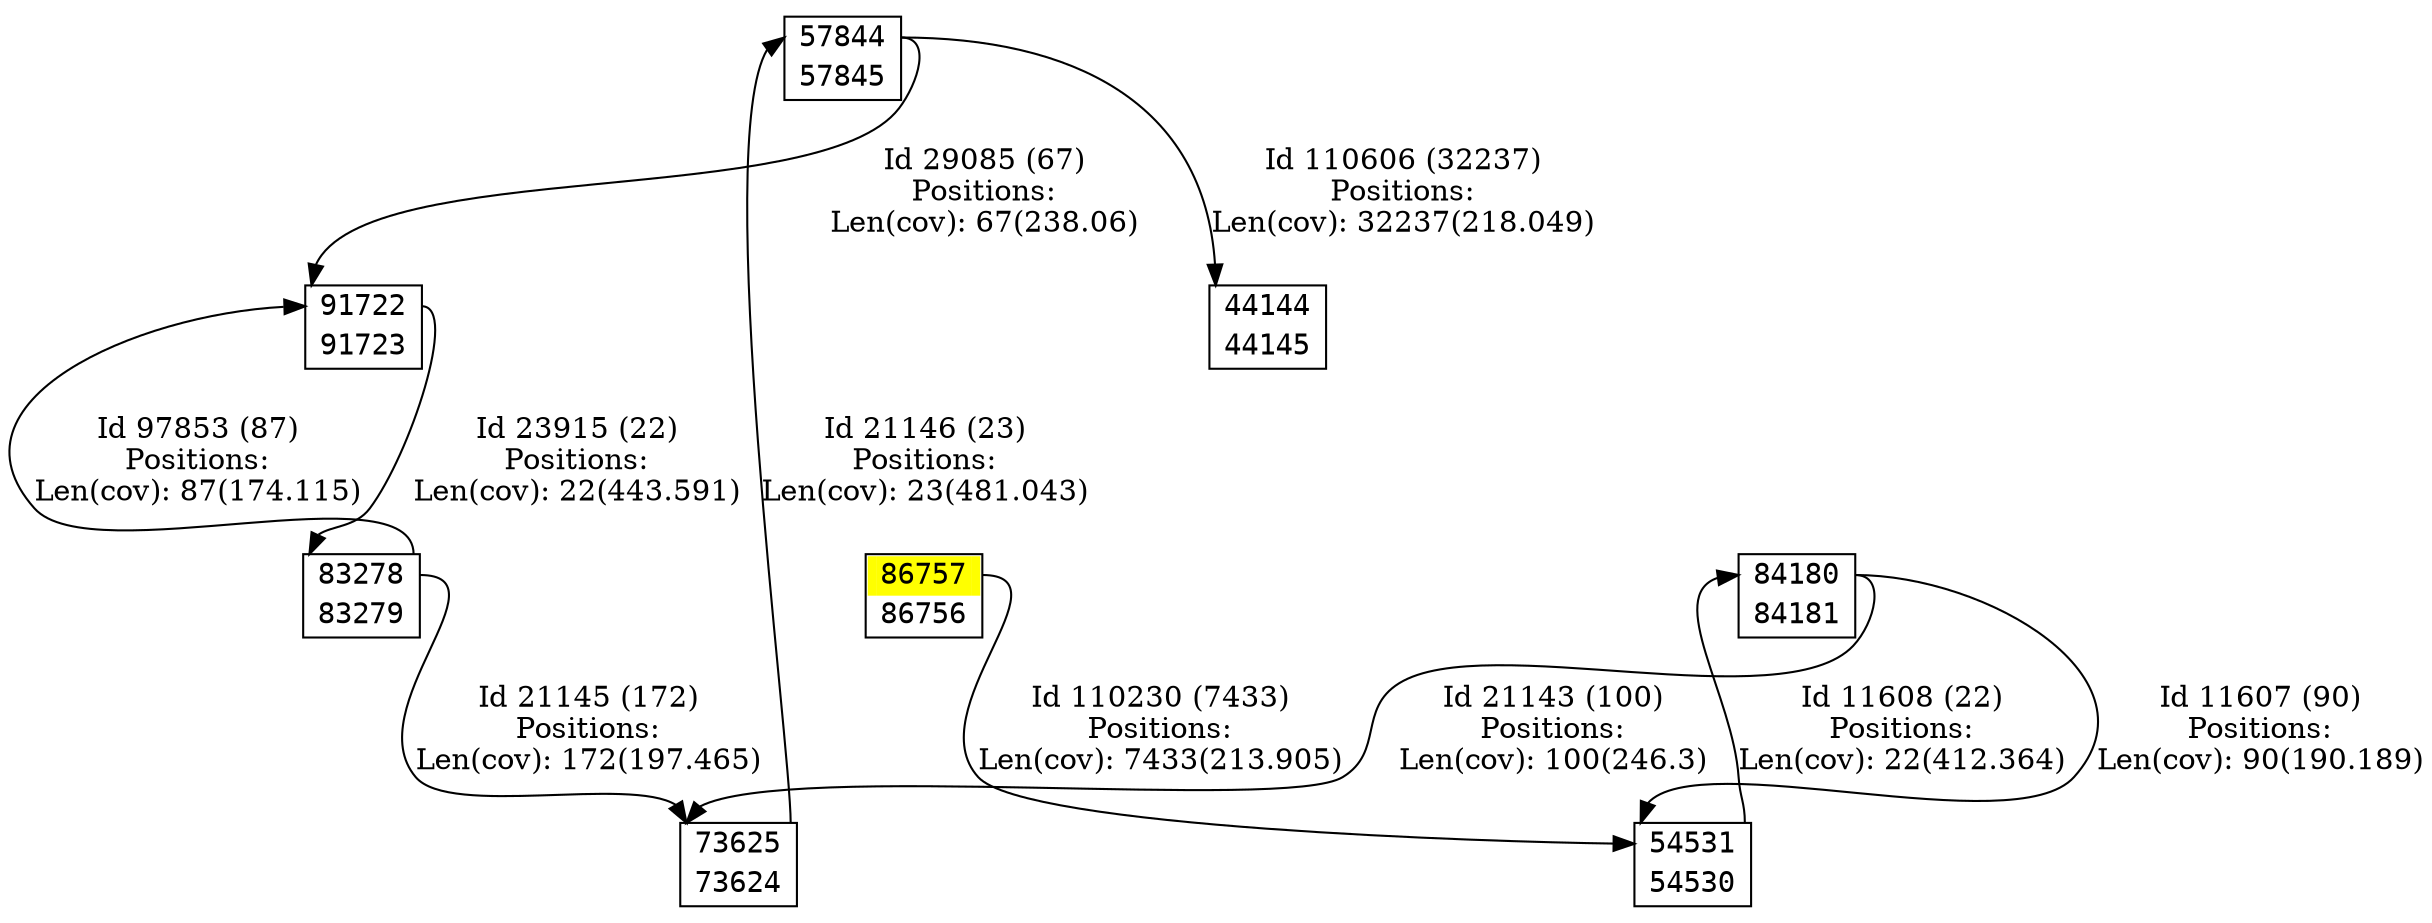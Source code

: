 digraph graph_picture {
node[fontname=<Courier> ,penwidth=<1.8> ,shape=<plaintext> ]
vertex_44144_44145[label=<<TABLE BORDER="1" CELLSPACING="0" >
<TR><TD BORDER="0" PORT = "port_44144_in" color="white" bgcolor="white" ></TD><TD BORDER="0" color="white" bgcolor="white" >44144</TD><TD BORDER="0" PORT = "port_44144_out" color="white" bgcolor="white" ></TD></TR>
<TR><TD BORDER="0" PORT = "port_44145_out" color="white" bgcolor="white" ></TD><TD BORDER="0" color="white" bgcolor="white" >44145</TD><TD BORDER="0" PORT = "port_44145_in" color="white" bgcolor="white" ></TD></TR>
</TABLE>> ,color=<black> ,URL=</vertex/44144.svg> ]
vertex_54530_54531[label=<<TABLE BORDER="1" CELLSPACING="0" >
<TR><TD BORDER="0" PORT = "port_54531_in" color="white" bgcolor="white" ></TD><TD BORDER="0" color="white" bgcolor="white" >54531</TD><TD BORDER="0" PORT = "port_54531_out" color="white" bgcolor="white" ></TD></TR>
<TR><TD BORDER="0" PORT = "port_54530_out" color="white" bgcolor="white" ></TD><TD BORDER="0" color="white" bgcolor="white" >54530</TD><TD BORDER="0" PORT = "port_54530_in" color="white" bgcolor="white" ></TD></TR>
</TABLE>> ,color=<black> ,URL=</vertex/54531.svg> ]
vertex_57844_57845[label=<<TABLE BORDER="1" CELLSPACING="0" >
<TR><TD BORDER="0" PORT = "port_57844_in" color="white" bgcolor="white" ></TD><TD BORDER="0" color="white" bgcolor="white" >57844</TD><TD BORDER="0" PORT = "port_57844_out" color="white" bgcolor="white" ></TD></TR>
<TR><TD BORDER="0" PORT = "port_57845_out" color="white" bgcolor="white" ></TD><TD BORDER="0" color="white" bgcolor="white" >57845</TD><TD BORDER="0" PORT = "port_57845_in" color="white" bgcolor="white" ></TD></TR>
</TABLE>> ,color=<black> ,URL=</vertex/57844.svg> ]
vertex_73624_73625[label=<<TABLE BORDER="1" CELLSPACING="0" >
<TR><TD BORDER="0" PORT = "port_73625_in" color="white" bgcolor="white" ></TD><TD BORDER="0" color="white" bgcolor="white" >73625</TD><TD BORDER="0" PORT = "port_73625_out" color="white" bgcolor="white" ></TD></TR>
<TR><TD BORDER="0" PORT = "port_73624_out" color="white" bgcolor="white" ></TD><TD BORDER="0" color="white" bgcolor="white" >73624</TD><TD BORDER="0" PORT = "port_73624_in" color="white" bgcolor="white" ></TD></TR>
</TABLE>> ,color=<black> ,URL=</vertex/73625.svg> ]
vertex_83278_83279[label=<<TABLE BORDER="1" CELLSPACING="0" >
<TR><TD BORDER="0" PORT = "port_83278_in" color="white" bgcolor="white" ></TD><TD BORDER="0" color="white" bgcolor="white" >83278</TD><TD BORDER="0" PORT = "port_83278_out" color="white" bgcolor="white" ></TD></TR>
<TR><TD BORDER="0" PORT = "port_83279_out" color="white" bgcolor="white" ></TD><TD BORDER="0" color="white" bgcolor="white" >83279</TD><TD BORDER="0" PORT = "port_83279_in" color="white" bgcolor="white" ></TD></TR>
</TABLE>> ,color=<black> ,URL=</vertex/83278.svg> ]
vertex_84180_84181[label=<<TABLE BORDER="1" CELLSPACING="0" >
<TR><TD BORDER="0" PORT = "port_84180_in" color="white" bgcolor="white" ></TD><TD BORDER="0" color="white" bgcolor="white" >84180</TD><TD BORDER="0" PORT = "port_84180_out" color="white" bgcolor="white" ></TD></TR>
<TR><TD BORDER="0" PORT = "port_84181_out" color="white" bgcolor="white" ></TD><TD BORDER="0" color="white" bgcolor="white" >84181</TD><TD BORDER="0" PORT = "port_84181_in" color="white" bgcolor="white" ></TD></TR>
</TABLE>> ,color=<black> ,URL=</vertex/84180.svg> ]
vertex_86756_86757[label=<<TABLE BORDER="1" CELLSPACING="0" >
<TR><TD BORDER="0" PORT = "port_86757_in" color="yellow" bgcolor="yellow" ></TD><TD BORDER="0" color="yellow" bgcolor="yellow" >86757</TD><TD BORDER="0" PORT = "port_86757_out" color="yellow" bgcolor="yellow" ></TD></TR>
<TR><TD BORDER="0" PORT = "port_86756_out" color="white" bgcolor="white" ></TD><TD BORDER="0" color="white" bgcolor="white" >86756</TD><TD BORDER="0" PORT = "port_86756_in" color="white" bgcolor="white" ></TD></TR>
</TABLE>> ,color=<black> ,URL=</vertex/86757.svg> ]
vertex_91722_91723[label=<<TABLE BORDER="1" CELLSPACING="0" >
<TR><TD BORDER="0" PORT = "port_91722_in" color="white" bgcolor="white" ></TD><TD BORDER="0" color="white" bgcolor="white" >91722</TD><TD BORDER="0" PORT = "port_91722_out" color="white" bgcolor="white" ></TD></TR>
<TR><TD BORDER="0" PORT = "port_91723_out" color="white" bgcolor="white" ></TD><TD BORDER="0" color="white" bgcolor="white" >91723</TD><TD BORDER="0" PORT = "port_91723_in" color="white" bgcolor="white" ></TD></TR>
</TABLE>> ,color=<black> ,URL=</vertex/91722.svg> ]
vertex_84180_84181:port_84180_out->vertex_54530_54531:port_54531_in[label="Id 11607 (90)\nPositions:\nLen(cov): 90(190.189)" ,color=<black> ]
vertex_54530_54531:port_54531_out->vertex_84180_84181:port_84180_in[label="Id 11608 (22)\nPositions:\nLen(cov): 22(412.364)" ,color=<black> ]
vertex_84180_84181:port_84180_out->vertex_73624_73625:port_73625_in[label="Id 21143 (100)\nPositions:\nLen(cov): 100(246.3)" ,color=<black> ]
vertex_83278_83279:port_83278_out->vertex_73624_73625:port_73625_in[label="Id 21145 (172)\nPositions:\nLen(cov): 172(197.465)" ,color=<black> ]
vertex_73624_73625:port_73625_out->vertex_57844_57845:port_57844_in[label="Id 21146 (23)\nPositions:\nLen(cov): 23(481.043)" ,color=<black> ]
vertex_91722_91723:port_91722_out->vertex_83278_83279:port_83278_in[label="Id 23915 (22)\nPositions:\nLen(cov): 22(443.591)" ,color=<black> ]
vertex_57844_57845:port_57844_out->vertex_91722_91723:port_91722_in[label="Id 29085 (67)\nPositions:\nLen(cov): 67(238.06)" ,color=<black> ]
vertex_83278_83279:port_83278_out->vertex_91722_91723:port_91722_in[label="Id 97853 (87)\nPositions:\nLen(cov): 87(174.115)" ,color=<black> ]
vertex_86756_86757:port_86757_out->vertex_54530_54531:port_54531_in[label="Id 110230 (7433)\nPositions:\nLen(cov): 7433(213.905)" ,color=<black> ]
vertex_57844_57845:port_57844_out->vertex_44144_44145:port_44144_in[label="Id 110606 (32237)\nPositions:\nLen(cov): 32237(218.049)" ,color=<black> ]
}
